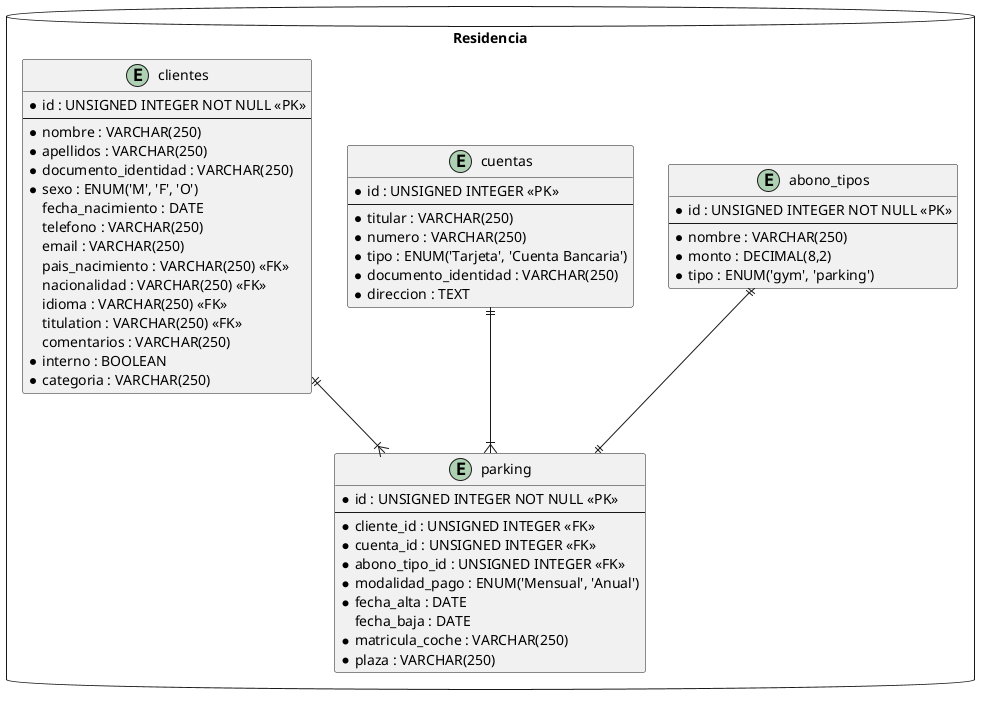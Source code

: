 @startuml

package Residencia <<Database>>{
  entity abono_tipos{
    *id : UNSIGNED INTEGER NOT NULL <<PK>>
    --
    *nombre : VARCHAR(250)
    *monto : DECIMAL(8,2)
    *tipo : ENUM('gym', 'parking')
  }

  entity parking{
    *id : UNSIGNED INTEGER NOT NULL <<PK>>
    --
    *cliente_id : UNSIGNED INTEGER <<FK>>
    *cuenta_id : UNSIGNED INTEGER <<FK>>
    *abono_tipo_id : UNSIGNED INTEGER <<FK>>
    *modalidad_pago : ENUM('Mensual', 'Anual')
    *fecha_alta : DATE
    fecha_baja : DATE
    *matricula_coche : VARCHAR(250)
    *plaza : VARCHAR(250)
  }

  entity cuentas {
    *id : UNSIGNED INTEGER <<PK>>
    --
    *titular : VARCHAR(250)
    *numero : VARCHAR(250)
    *tipo : ENUM('Tarjeta', 'Cuenta Bancaria')
    *documento_identidad : VARCHAR(250)
    *direccion : TEXT
  }

  entity clientes {
  *id : UNSIGNED INTEGER NOT NULL <<PK>>
  --
  *nombre : VARCHAR(250)
  *apellidos : VARCHAR(250)
  *documento_identidad : VARCHAR(250)
  *sexo : ENUM('M', 'F', 'O')
  fecha_nacimiento : DATE
  telefono : VARCHAR(250)
  email : VARCHAR(250)
  pais_nacimiento : VARCHAR(250) <<FK>> 
  nacionalidad : VARCHAR(250) <<FK>> 
  idioma : VARCHAR(250) <<FK>> 
  titulation : VARCHAR(250) <<FK>> 
  comentarios : VARCHAR(250)
  *interno : BOOLEAN
  *categoria : VARCHAR(250)
  }


  cuentas ||--|{ parking
  clientes ||--|{ parking
  abono_tipos ||--|| parking
}